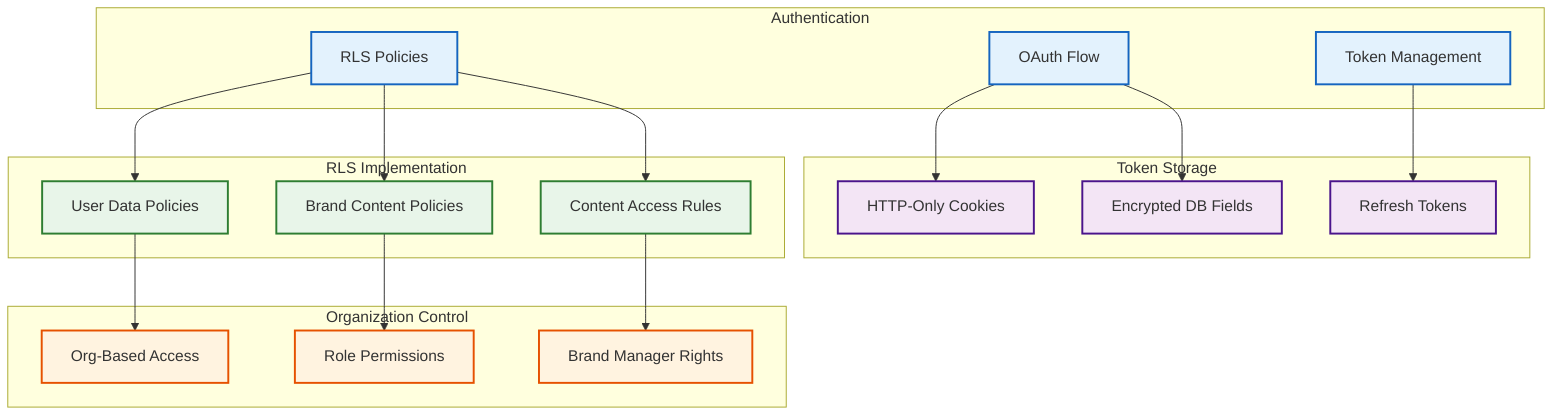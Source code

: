 graph TD
    subgraph Authentication
        A[OAuth Flow]
        B[Token Management]
        C[RLS Policies]
    end

    subgraph Token Storage
        D[HTTP-Only Cookies]
        E[Encrypted DB Fields]
        F[Refresh Tokens]
    end

    subgraph RLS Implementation
        G[User Data Policies]
        H[Brand Content Policies]
        I[Content Access Rules]
    end

    subgraph Organization Control
        J[Org-Based Access]
        K[Role Permissions]
        L[Brand Manager Rights]
    end

    A --> D
    A --> E
    B --> F
    C --> G
    C --> H
    C --> I
    G --> J
    H --> K
    I --> L

    classDef auth fill:#e3f2fd,stroke:#1565c0,stroke-width:2px
    classDef storage fill:#f3e5f5,stroke:#4a148c,stroke-width:2px
    classDef rls fill:#e8f5e9,stroke:#2e7d32,stroke-width:2px
    classDef org fill:#fff3e0,stroke:#e65100,stroke-width:2px

    class A,B,C auth
    class D,E,F storage
    class G,H,I rls
    class J,K,L org